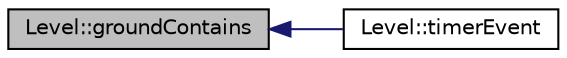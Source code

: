 digraph G
{
  edge [fontname="Helvetica",fontsize="10",labelfontname="Helvetica",labelfontsize="10"];
  node [fontname="Helvetica",fontsize="10",shape=record];
  rankdir="LR";
  Node1 [label="Level::groundContains",height=0.2,width=0.4,color="black", fillcolor="grey75", style="filled" fontcolor="black"];
  Node1 -> Node2 [dir="back",color="midnightblue",fontsize="10",style="solid",fontname="Helvetica"];
  Node2 [label="Level::timerEvent",height=0.2,width=0.4,color="black", fillcolor="white", style="filled",URL="$d2/d9d/classLevel.html#a47263f00b559de3fce0164f9efac0f6b"];
}
